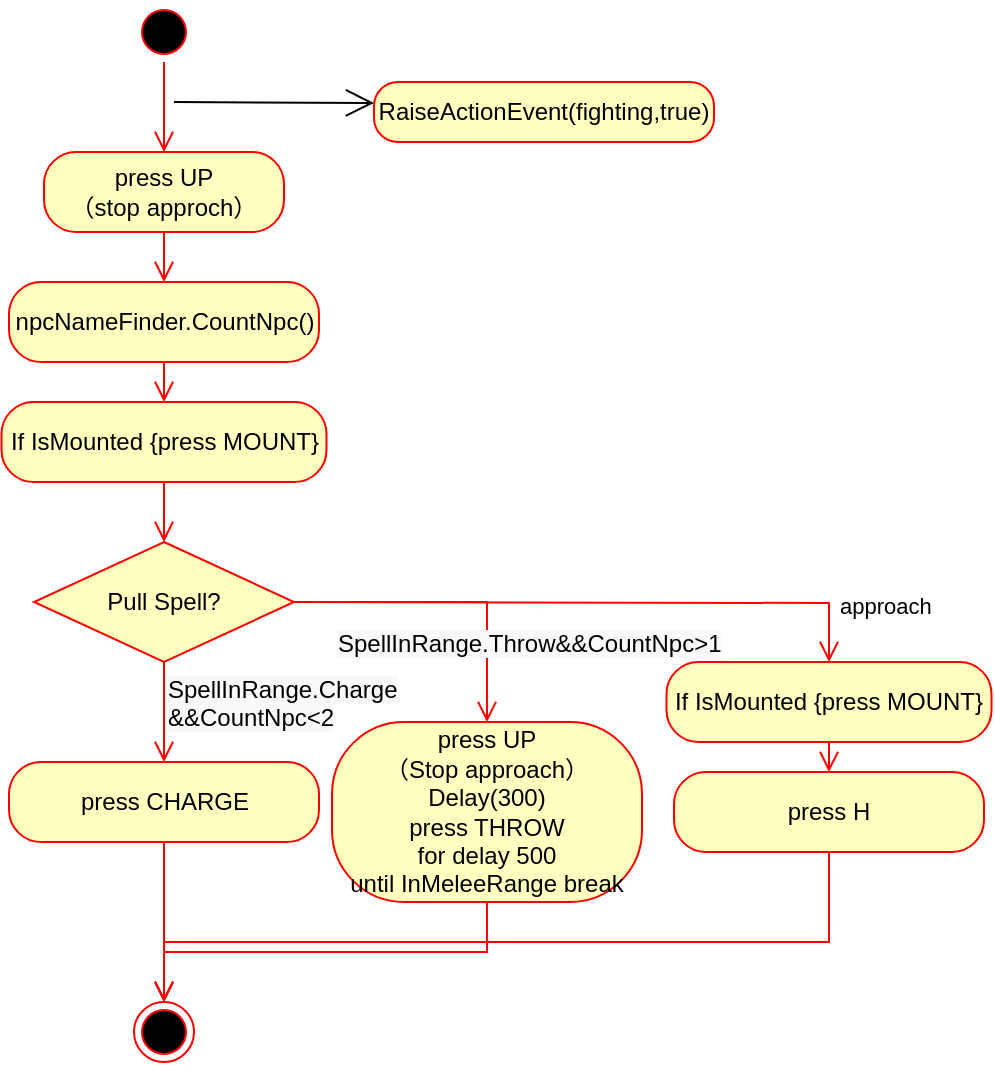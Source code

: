 <mxfile version="20.0.3" type="github">
  <diagram id="U_paM8OxLwR11u6vjeap" name="Page-1">
    <mxGraphModel dx="1422" dy="762" grid="1" gridSize="10" guides="1" tooltips="1" connect="1" arrows="1" fold="1" page="1" pageScale="1" pageWidth="827" pageHeight="1169" math="0" shadow="0">
      <root>
        <mxCell id="0" />
        <mxCell id="1" parent="0" />
        <mxCell id="TsfCPlx0A-p-hAjdHoSZ-2" value="press UP&lt;br&gt;（stop approch）" style="rounded=1;whiteSpace=wrap;html=1;arcSize=40;fontColor=#000000;fillColor=#ffffc0;strokeColor=#ff0000;" parent="1" vertex="1">
          <mxGeometry x="115" y="585" width="120" height="40" as="geometry" />
        </mxCell>
        <mxCell id="TsfCPlx0A-p-hAjdHoSZ-3" value="" style="edgeStyle=orthogonalEdgeStyle;html=1;verticalAlign=bottom;endArrow=open;endSize=8;strokeColor=#ff0000;rounded=0;entryX=0.5;entryY=0;entryDx=0;entryDy=0;" parent="1" source="TsfCPlx0A-p-hAjdHoSZ-2" edge="1" target="TsfCPlx0A-p-hAjdHoSZ-7">
          <mxGeometry relative="1" as="geometry">
            <mxPoint x="175" y="720" as="targetPoint" />
          </mxGeometry>
        </mxCell>
        <mxCell id="TsfCPlx0A-p-hAjdHoSZ-4" value="" style="edgeStyle=orthogonalEdgeStyle;html=1;verticalAlign=bottom;endArrow=open;endSize=8;strokeColor=#ff0000;rounded=0;exitX=0.5;exitY=1;exitDx=0;exitDy=0;entryX=0.5;entryY=0;entryDx=0;entryDy=0;" parent="1" edge="1" target="TsfCPlx0A-p-hAjdHoSZ-2" source="TsfCPlx0A-p-hAjdHoSZ-15">
          <mxGeometry relative="1" as="geometry">
            <mxPoint x="175" y="660" as="targetPoint" />
            <mxPoint x="175" y="585" as="sourcePoint" />
          </mxGeometry>
        </mxCell>
        <mxCell id="TsfCPlx0A-p-hAjdHoSZ-5" value="&lt;span style=&quot;text-align: left;&quot;&gt;RaiseActionEvent(fighting,true)&lt;/span&gt;" style="rounded=1;whiteSpace=wrap;html=1;arcSize=40;fontColor=#000000;fillColor=#ffffc0;strokeColor=#ff0000;" parent="1" vertex="1">
          <mxGeometry x="280" y="550" width="170" height="30" as="geometry" />
        </mxCell>
        <mxCell id="TsfCPlx0A-p-hAjdHoSZ-6" value="" style="endArrow=open;endFill=1;endSize=12;html=1;rounded=0;" parent="1" edge="1">
          <mxGeometry width="160" relative="1" as="geometry">
            <mxPoint x="180" y="560" as="sourcePoint" />
            <mxPoint x="280" y="560.5" as="targetPoint" />
          </mxGeometry>
        </mxCell>
        <mxCell id="TsfCPlx0A-p-hAjdHoSZ-7" value="npcNameFinder.CountNpc()" style="rounded=1;whiteSpace=wrap;html=1;arcSize=40;fontColor=#000000;fillColor=#ffffc0;strokeColor=#ff0000;" parent="1" vertex="1">
          <mxGeometry x="97.5" y="650" width="155" height="40" as="geometry" />
        </mxCell>
        <mxCell id="TsfCPlx0A-p-hAjdHoSZ-8" value="Pull Spell?" style="rhombus;whiteSpace=wrap;html=1;fillColor=#ffffc0;strokeColor=#ff0000;" parent="1" vertex="1">
          <mxGeometry x="110" y="780" width="130" height="60" as="geometry" />
        </mxCell>
        <mxCell id="TsfCPlx0A-p-hAjdHoSZ-9" value="&lt;span style=&quot;font-size: 12px; text-align: center; background-color: rgb(248, 249, 250);&quot;&gt;SpellInRange.&lt;/span&gt;&lt;span style=&quot;font-size: 12px; text-align: center; background-color: rgb(248, 249, 250);&quot;&gt;Throw&lt;/span&gt;&lt;span style=&quot;font-size: 12px; text-align: center; background-color: rgb(248, 249, 250);&quot;&gt;&amp;amp;&amp;amp;CountNpc&amp;gt;1&lt;/span&gt;" style="edgeStyle=orthogonalEdgeStyle;html=1;align=left;verticalAlign=bottom;endArrow=open;endSize=8;strokeColor=#ff0000;rounded=0;entryX=0.5;entryY=0;entryDx=0;entryDy=0;" parent="1" source="TsfCPlx0A-p-hAjdHoSZ-8" target="TsfCPlx0A-p-hAjdHoSZ-13" edge="1">
          <mxGeometry x="-0.744" y="-30" relative="1" as="geometry">
            <mxPoint x="340" y="810" as="targetPoint" />
            <mxPoint as="offset" />
          </mxGeometry>
        </mxCell>
        <mxCell id="TsfCPlx0A-p-hAjdHoSZ-10" value="&lt;span style=&quot;font-size: 12px; text-align: center; background-color: rgb(248, 249, 250);&quot;&gt;SpellInRange.Charge&lt;/span&gt;&lt;br style=&quot;font-size: 12px; text-align: center; background-color: rgb(248, 249, 250);&quot;&gt;&lt;span style=&quot;font-size: 12px; text-align: center; background-color: rgb(248, 249, 250);&quot;&gt;&amp;amp;&amp;amp;CountNpc&amp;lt;2&lt;/span&gt;" style="edgeStyle=orthogonalEdgeStyle;html=1;align=left;verticalAlign=top;endArrow=open;endSize=8;strokeColor=#ff0000;rounded=0;" parent="1" source="TsfCPlx0A-p-hAjdHoSZ-8" edge="1">
          <mxGeometry x="-1" relative="1" as="geometry">
            <mxPoint x="175" y="890" as="targetPoint" />
            <Array as="points">
              <mxPoint x="175" y="890" />
            </Array>
          </mxGeometry>
        </mxCell>
        <mxCell id="TsfCPlx0A-p-hAjdHoSZ-11" value="" style="edgeStyle=orthogonalEdgeStyle;html=1;verticalAlign=bottom;endArrow=open;endSize=8;strokeColor=#ff0000;rounded=0;entryX=0.5;entryY=0;entryDx=0;entryDy=0;exitX=0.468;exitY=1;exitDx=0;exitDy=0;exitPerimeter=0;" parent="1" source="Vvjdqt3MESkBima2N46P-1" target="TsfCPlx0A-p-hAjdHoSZ-8" edge="1">
          <mxGeometry relative="1" as="geometry">
            <mxPoint x="185" y="730" as="targetPoint" />
            <mxPoint x="175" y="740" as="sourcePoint" />
            <Array as="points">
              <mxPoint x="175" y="750" />
            </Array>
          </mxGeometry>
        </mxCell>
        <mxCell id="TsfCPlx0A-p-hAjdHoSZ-12" value="press CHARGE" style="rounded=1;whiteSpace=wrap;html=1;arcSize=40;fontColor=#000000;fillColor=#ffffc0;strokeColor=#ff0000;" parent="1" vertex="1">
          <mxGeometry x="97.5" y="890" width="155" height="40" as="geometry" />
        </mxCell>
        <mxCell id="TsfCPlx0A-p-hAjdHoSZ-13" value="press UP&lt;br&gt;（Stop approach）&lt;br&gt;Delay(300)&lt;br&gt;press THROW&lt;br&gt;for delay 500 until&amp;nbsp;InMeleeRange break" style="rounded=1;whiteSpace=wrap;html=1;arcSize=40;fontColor=#000000;fillColor=#ffffc0;strokeColor=#ff0000;" parent="1" vertex="1">
          <mxGeometry x="259" y="870" width="155" height="90" as="geometry" />
        </mxCell>
        <mxCell id="TsfCPlx0A-p-hAjdHoSZ-14" value="" style="ellipse;html=1;shape=endState;fillColor=#000000;strokeColor=#ff0000;" parent="1" vertex="1">
          <mxGeometry x="160" y="1010" width="30" height="30" as="geometry" />
        </mxCell>
        <mxCell id="TsfCPlx0A-p-hAjdHoSZ-15" value="" style="ellipse;html=1;shape=startState;fillColor=#000000;strokeColor=#ff0000;" parent="1" vertex="1">
          <mxGeometry x="160" y="510" width="30" height="30" as="geometry" />
        </mxCell>
        <mxCell id="TsfCPlx0A-p-hAjdHoSZ-17" value="" style="edgeStyle=orthogonalEdgeStyle;html=1;verticalAlign=bottom;endArrow=open;endSize=8;strokeColor=#ff0000;rounded=0;exitX=0.5;exitY=1;exitDx=0;exitDy=0;entryX=0.5;entryY=0;entryDx=0;entryDy=0;" parent="1" source="TsfCPlx0A-p-hAjdHoSZ-12" target="TsfCPlx0A-p-hAjdHoSZ-14" edge="1">
          <mxGeometry relative="1" as="geometry">
            <mxPoint x="185" y="670" as="targetPoint" />
            <mxPoint x="185" y="595" as="sourcePoint" />
          </mxGeometry>
        </mxCell>
        <mxCell id="TsfCPlx0A-p-hAjdHoSZ-18" value="" style="edgeStyle=orthogonalEdgeStyle;html=1;verticalAlign=bottom;endArrow=open;endSize=8;strokeColor=#ff0000;rounded=0;exitX=0.5;exitY=1;exitDx=0;exitDy=0;" parent="1" source="TsfCPlx0A-p-hAjdHoSZ-13" target="TsfCPlx0A-p-hAjdHoSZ-14" edge="1">
          <mxGeometry relative="1" as="geometry">
            <mxPoint x="235" y="1010" as="targetPoint" />
            <mxPoint x="235" y="930" as="sourcePoint" />
          </mxGeometry>
        </mxCell>
        <mxCell id="LC2wgT8xoegQ0tBqB1yr-1" value="press H" style="rounded=1;whiteSpace=wrap;html=1;arcSize=40;fontColor=#000000;fillColor=#ffffc0;strokeColor=#ff0000;" parent="1" vertex="1">
          <mxGeometry x="430" y="895" width="155" height="40" as="geometry" />
        </mxCell>
        <mxCell id="LC2wgT8xoegQ0tBqB1yr-2" value="&lt;div style=&quot;text-align: center;&quot;&gt;approach&lt;/div&gt;" style="edgeStyle=orthogonalEdgeStyle;html=1;align=left;verticalAlign=bottom;endArrow=open;endSize=8;strokeColor=#ff0000;rounded=0;entryX=0.5;entryY=0;entryDx=0;entryDy=0;" parent="1" target="Vvjdqt3MESkBima2N46P-3" edge="1">
          <mxGeometry x="0.866" y="3" relative="1" as="geometry">
            <mxPoint x="346.5" y="880" as="targetPoint" />
            <mxPoint y="1" as="offset" />
            <mxPoint x="240" y="810" as="sourcePoint" />
          </mxGeometry>
        </mxCell>
        <mxCell id="LC2wgT8xoegQ0tBqB1yr-3" value="" style="edgeStyle=orthogonalEdgeStyle;html=1;verticalAlign=bottom;endArrow=open;endSize=8;strokeColor=#ff0000;rounded=0;exitX=0.5;exitY=1;exitDx=0;exitDy=0;entryX=0.5;entryY=0;entryDx=0;entryDy=0;" parent="1" source="LC2wgT8xoegQ0tBqB1yr-1" target="TsfCPlx0A-p-hAjdHoSZ-14" edge="1">
          <mxGeometry relative="1" as="geometry">
            <mxPoint x="185" y="1020" as="targetPoint" />
            <mxPoint x="346.5" y="970" as="sourcePoint" />
            <Array as="points">
              <mxPoint x="508" y="980" />
              <mxPoint x="175" y="980" />
            </Array>
          </mxGeometry>
        </mxCell>
        <mxCell id="Vvjdqt3MESkBima2N46P-1" value="If IsMounted {press MOUNT}" style="rounded=1;whiteSpace=wrap;html=1;arcSize=40;fontColor=#000000;fillColor=#ffffc0;strokeColor=#ff0000;" vertex="1" parent="1">
          <mxGeometry x="93.75" y="710" width="162.5" height="40" as="geometry" />
        </mxCell>
        <mxCell id="Vvjdqt3MESkBima2N46P-2" value="" style="edgeStyle=orthogonalEdgeStyle;html=1;verticalAlign=bottom;endArrow=open;endSize=8;strokeColor=#ff0000;rounded=0;entryX=0.5;entryY=0;entryDx=0;entryDy=0;exitX=0.5;exitY=1;exitDx=0;exitDy=0;" edge="1" parent="1" source="TsfCPlx0A-p-hAjdHoSZ-7" target="Vvjdqt3MESkBima2N46P-1">
          <mxGeometry relative="1" as="geometry">
            <mxPoint x="185" y="660" as="targetPoint" />
            <mxPoint x="185" y="635" as="sourcePoint" />
          </mxGeometry>
        </mxCell>
        <mxCell id="Vvjdqt3MESkBima2N46P-3" value="If IsMounted {press MOUNT}" style="rounded=1;whiteSpace=wrap;html=1;arcSize=40;fontColor=#000000;fillColor=#ffffc0;strokeColor=#ff0000;" vertex="1" parent="1">
          <mxGeometry x="426.25" y="840" width="162.5" height="40" as="geometry" />
        </mxCell>
        <mxCell id="Vvjdqt3MESkBima2N46P-4" value="" style="edgeStyle=orthogonalEdgeStyle;html=1;verticalAlign=bottom;endArrow=open;endSize=8;strokeColor=#ff0000;rounded=0;entryX=0.5;entryY=0;entryDx=0;entryDy=0;exitX=0.5;exitY=1;exitDx=0;exitDy=0;" edge="1" parent="1" source="Vvjdqt3MESkBima2N46P-3" target="LC2wgT8xoegQ0tBqB1yr-1">
          <mxGeometry relative="1" as="geometry">
            <mxPoint x="185" y="660" as="targetPoint" />
            <mxPoint x="185" y="635" as="sourcePoint" />
          </mxGeometry>
        </mxCell>
      </root>
    </mxGraphModel>
  </diagram>
</mxfile>
